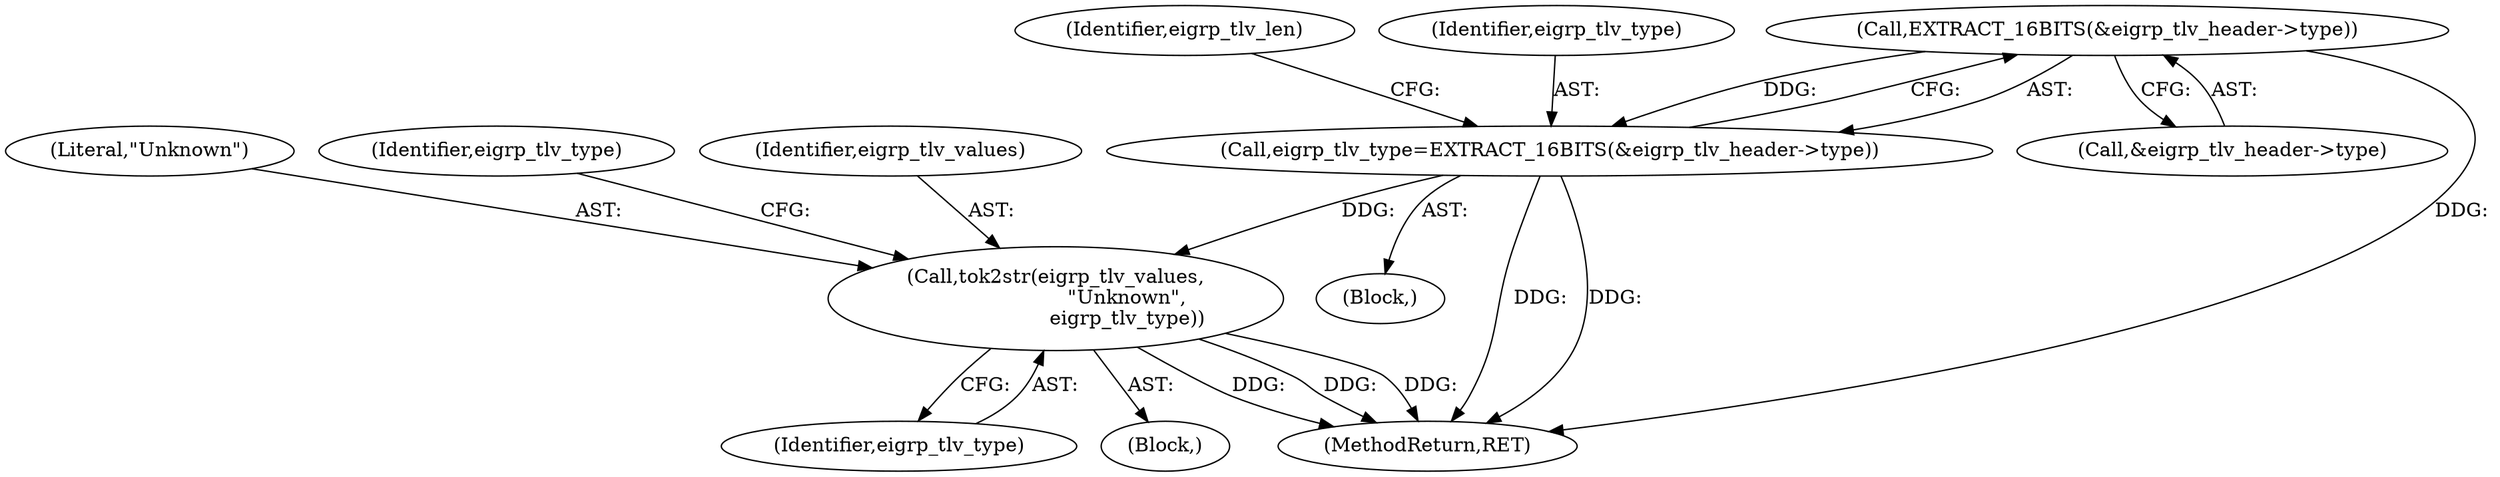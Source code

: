 digraph "0_tcpdump_de981e6070d168b58ec1bb0713ded77ed4ad87f4@pointer" {
"1000288" [label="(Call,EXTRACT_16BITS(&eigrp_tlv_header->type))"];
"1000286" [label="(Call,eigrp_tlv_type=EXTRACT_16BITS(&eigrp_tlv_header->type))"];
"1000318" [label="(Call,tok2str(eigrp_tlv_values,\n                       \"Unknown\",\n                       eigrp_tlv_type))"];
"1001297" [label="(MethodReturn,RET)"];
"1000288" [label="(Call,EXTRACT_16BITS(&eigrp_tlv_header->type))"];
"1000318" [label="(Call,tok2str(eigrp_tlv_values,\n                       \"Unknown\",\n                       eigrp_tlv_type))"];
"1000286" [label="(Call,eigrp_tlv_type=EXTRACT_16BITS(&eigrp_tlv_header->type))"];
"1000289" [label="(Call,&eigrp_tlv_header->type)"];
"1000321" [label="(Identifier,eigrp_tlv_type)"];
"1000296" [label="(Identifier,eigrp_tlv_len)"];
"1000268" [label="(Block,)"];
"1000320" [label="(Literal,\"Unknown\")"];
"1000323" [label="(Identifier,eigrp_tlv_type)"];
"1000287" [label="(Identifier,eigrp_tlv_type)"];
"1000319" [label="(Identifier,eigrp_tlv_values)"];
"1000317" [label="(Block,)"];
"1000288" -> "1000286"  [label="AST: "];
"1000288" -> "1000289"  [label="CFG: "];
"1000289" -> "1000288"  [label="AST: "];
"1000286" -> "1000288"  [label="CFG: "];
"1000288" -> "1001297"  [label="DDG: "];
"1000288" -> "1000286"  [label="DDG: "];
"1000286" -> "1000268"  [label="AST: "];
"1000287" -> "1000286"  [label="AST: "];
"1000296" -> "1000286"  [label="CFG: "];
"1000286" -> "1001297"  [label="DDG: "];
"1000286" -> "1001297"  [label="DDG: "];
"1000286" -> "1000318"  [label="DDG: "];
"1000318" -> "1000317"  [label="AST: "];
"1000318" -> "1000321"  [label="CFG: "];
"1000319" -> "1000318"  [label="AST: "];
"1000320" -> "1000318"  [label="AST: "];
"1000321" -> "1000318"  [label="AST: "];
"1000323" -> "1000318"  [label="CFG: "];
"1000318" -> "1001297"  [label="DDG: "];
"1000318" -> "1001297"  [label="DDG: "];
"1000318" -> "1001297"  [label="DDG: "];
}
